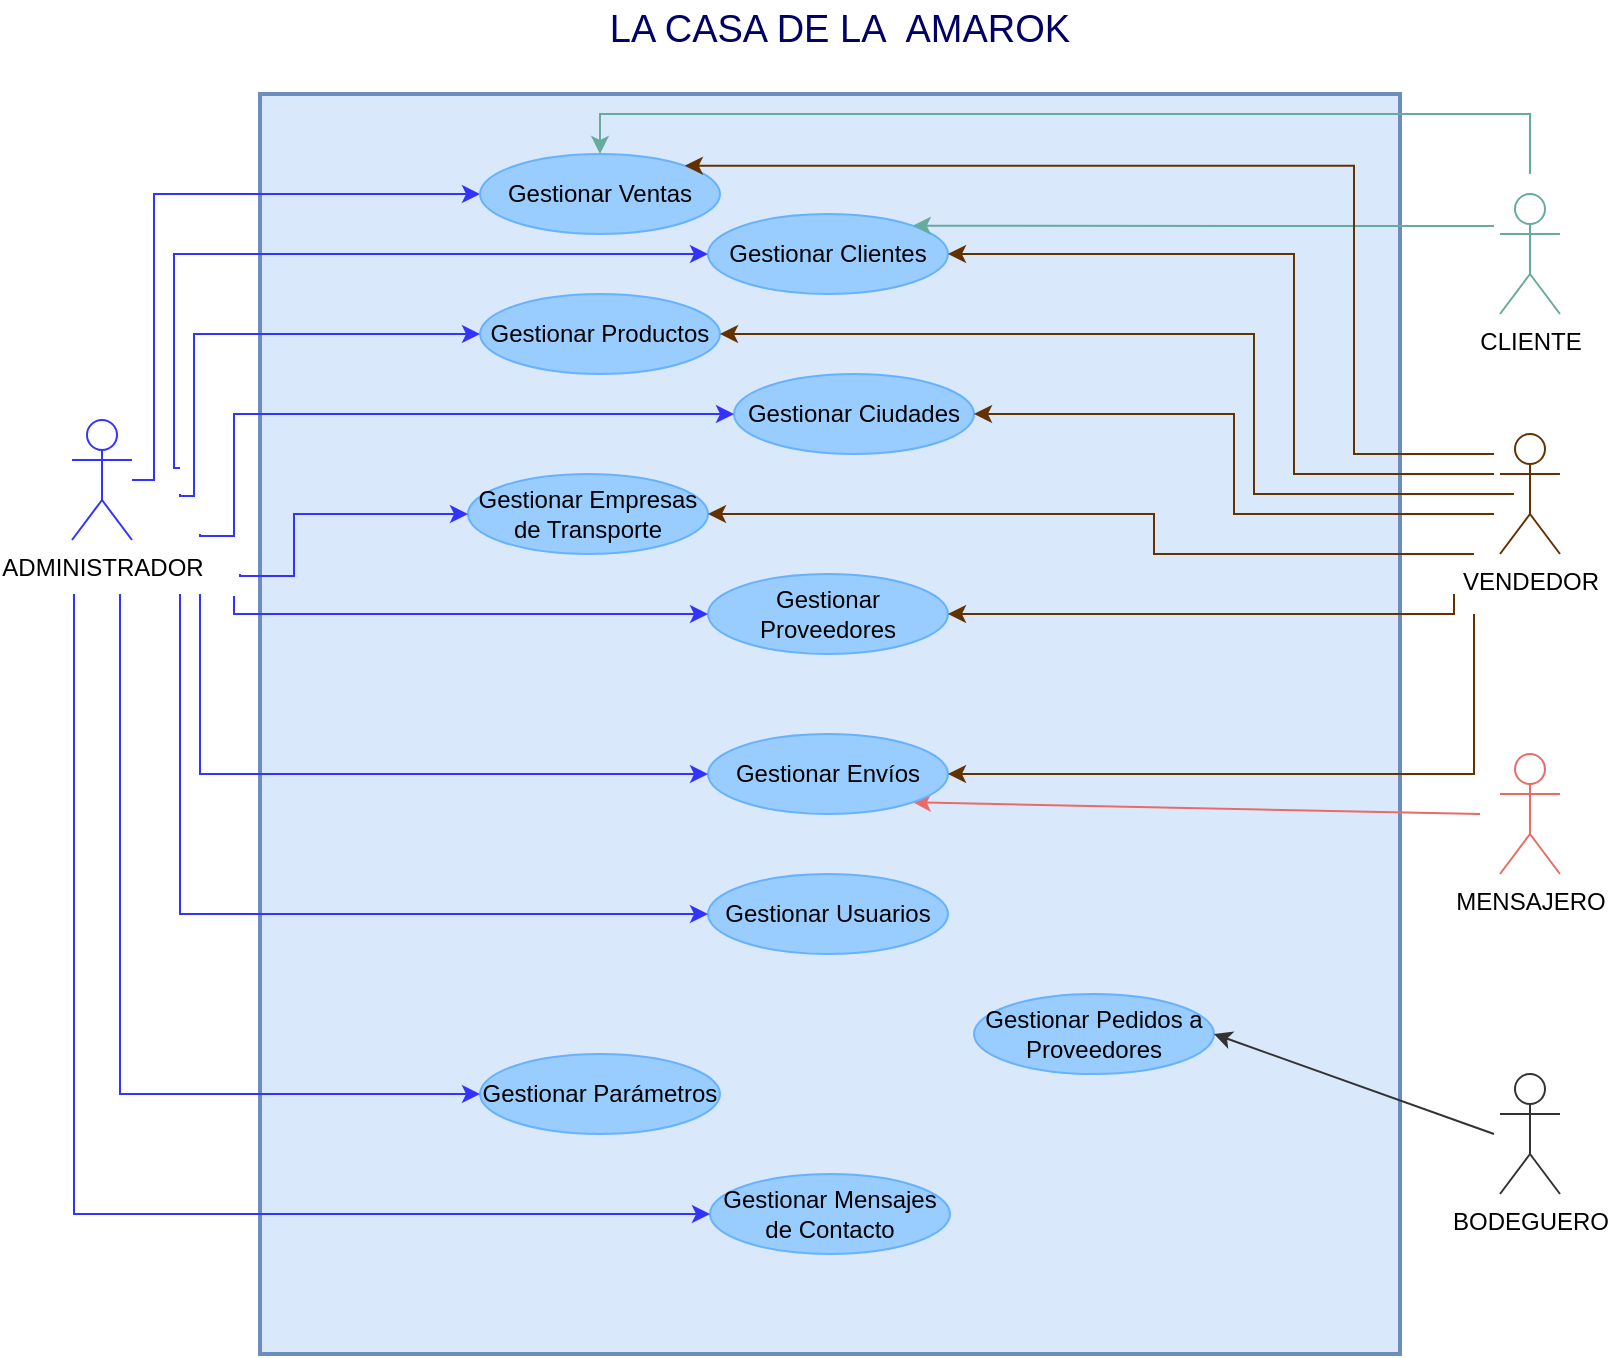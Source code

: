 <mxfile version="24.6.2" type="device">
  <diagram name="Página-1" id="HuEw2wNl35t896j_TasQ">
    <mxGraphModel dx="2950" dy="928" grid="1" gridSize="10" guides="1" tooltips="1" connect="1" arrows="1" fold="1" page="0" pageScale="1" pageWidth="827" pageHeight="1169" math="0" shadow="0">
      <root>
        <mxCell id="0" />
        <mxCell id="1" parent="0" />
        <mxCell id="syB5oo233_tKWOmw8XyG-1" value="" style="rounded=0;whiteSpace=wrap;html=1;fillColor=#dae8fc;strokeColor=#6c8ebf;strokeWidth=2;" vertex="1" parent="1">
          <mxGeometry x="-787" y="120" width="570" height="630" as="geometry" />
        </mxCell>
        <mxCell id="syB5oo233_tKWOmw8XyG-2" style="rounded=0;orthogonalLoop=1;jettySize=auto;html=1;entryX=0;entryY=0.5;entryDx=0;entryDy=0;edgeStyle=orthogonalEdgeStyle;strokeColor=#3333FF;" edge="1" parent="1" source="syB5oo233_tKWOmw8XyG-3" target="syB5oo233_tKWOmw8XyG-7">
          <mxGeometry relative="1" as="geometry">
            <Array as="points">
              <mxPoint x="-840" y="313" />
              <mxPoint x="-840" y="170" />
            </Array>
          </mxGeometry>
        </mxCell>
        <mxCell id="syB5oo233_tKWOmw8XyG-3" value="ADMINISTRADOR" style="shape=umlActor;verticalLabelPosition=bottom;verticalAlign=top;html=1;outlineConnect=0;strokeColor=#3333FF;" vertex="1" parent="1">
          <mxGeometry x="-881" y="283" width="30" height="60" as="geometry" />
        </mxCell>
        <mxCell id="syB5oo233_tKWOmw8XyG-4" value="MENSAJERO" style="shape=umlActor;verticalLabelPosition=bottom;verticalAlign=top;html=1;outlineConnect=0;strokeColor=#EA6B66;" vertex="1" parent="1">
          <mxGeometry x="-167" y="450" width="30" height="60" as="geometry" />
        </mxCell>
        <mxCell id="syB5oo233_tKWOmw8XyG-5" style="rounded=0;orthogonalLoop=1;jettySize=auto;html=1;entryX=0.5;entryY=0;entryDx=0;entryDy=0;edgeStyle=orthogonalEdgeStyle;strokeColor=#67AB9F;" edge="1" parent="1" target="syB5oo233_tKWOmw8XyG-7">
          <mxGeometry relative="1" as="geometry">
            <Array as="points">
              <mxPoint x="-152" y="130" />
              <mxPoint x="-617" y="130" />
            </Array>
            <mxPoint x="-152" y="160" as="sourcePoint" />
          </mxGeometry>
        </mxCell>
        <mxCell id="syB5oo233_tKWOmw8XyG-6" value="CLIENTE" style="shape=umlActor;verticalLabelPosition=bottom;verticalAlign=top;html=1;outlineConnect=0;strokeColor=#67AB9F;" vertex="1" parent="1">
          <mxGeometry x="-167" y="170" width="30" height="60" as="geometry" />
        </mxCell>
        <mxCell id="syB5oo233_tKWOmw8XyG-7" value="Gestionar Ventas" style="ellipse;whiteSpace=wrap;html=1;fillColor=#99CCFF;strokeColor=#66B2FF;" vertex="1" parent="1">
          <mxGeometry x="-677" y="150" width="120" height="40" as="geometry" />
        </mxCell>
        <mxCell id="syB5oo233_tKWOmw8XyG-8" value="Gestionar Clientes" style="ellipse;whiteSpace=wrap;html=1;fillColor=#99CCFF;strokeColor=#66B2FF;" vertex="1" parent="1">
          <mxGeometry x="-563" y="180" width="120" height="40" as="geometry" />
        </mxCell>
        <mxCell id="syB5oo233_tKWOmw8XyG-9" value="Gestionar Productos" style="ellipse;whiteSpace=wrap;html=1;fillColor=#99CCFF;strokeColor=#66B2FF;" vertex="1" parent="1">
          <mxGeometry x="-677" y="220" width="120" height="40" as="geometry" />
        </mxCell>
        <mxCell id="syB5oo233_tKWOmw8XyG-11" value="Gestionar Ciudades" style="ellipse;whiteSpace=wrap;html=1;fillColor=#99CCFF;strokeColor=#66B2FF;" vertex="1" parent="1">
          <mxGeometry x="-550" y="260" width="120" height="40" as="geometry" />
        </mxCell>
        <mxCell id="syB5oo233_tKWOmw8XyG-13" value="Gestionar Empresas de Transporte" style="ellipse;whiteSpace=wrap;html=1;fillColor=#99CCFF;strokeColor=#66B2FF;" vertex="1" parent="1">
          <mxGeometry x="-683" y="310" width="120" height="40" as="geometry" />
        </mxCell>
        <mxCell id="syB5oo233_tKWOmw8XyG-14" value="Gestionar Proveedores" style="ellipse;whiteSpace=wrap;html=1;fillColor=#99CCFF;strokeColor=#66B2FF;" vertex="1" parent="1">
          <mxGeometry x="-563" y="360" width="120" height="40" as="geometry" />
        </mxCell>
        <mxCell id="syB5oo233_tKWOmw8XyG-15" style="rounded=0;orthogonalLoop=1;jettySize=auto;html=1;entryX=0;entryY=0.5;entryDx=0;entryDy=0;edgeStyle=orthogonalEdgeStyle;strokeColor=#3333FF;" edge="1" parent="1" target="syB5oo233_tKWOmw8XyG-8">
          <mxGeometry relative="1" as="geometry">
            <mxPoint x="-827" y="307" as="sourcePoint" />
            <mxPoint x="-667" y="170" as="targetPoint" />
            <Array as="points">
              <mxPoint x="-830" y="307" />
              <mxPoint x="-830" y="200" />
            </Array>
          </mxGeometry>
        </mxCell>
        <mxCell id="syB5oo233_tKWOmw8XyG-16" style="rounded=0;orthogonalLoop=1;jettySize=auto;html=1;entryX=0;entryY=0.5;entryDx=0;entryDy=0;edgeStyle=orthogonalEdgeStyle;strokeColor=#3333FF;" edge="1" parent="1" target="syB5oo233_tKWOmw8XyG-9">
          <mxGeometry relative="1" as="geometry">
            <mxPoint x="-827" y="320" as="sourcePoint" />
            <mxPoint x="-667" y="170" as="targetPoint" />
            <Array as="points">
              <mxPoint x="-820" y="321" />
              <mxPoint x="-820" y="240" />
            </Array>
          </mxGeometry>
        </mxCell>
        <mxCell id="syB5oo233_tKWOmw8XyG-18" style="rounded=0;orthogonalLoop=1;jettySize=auto;html=1;entryX=0;entryY=0.5;entryDx=0;entryDy=0;edgeStyle=orthogonalEdgeStyle;strokeColor=#3333FF;" edge="1" parent="1" target="syB5oo233_tKWOmw8XyG-11">
          <mxGeometry relative="1" as="geometry">
            <mxPoint x="-817" y="340" as="sourcePoint" />
            <mxPoint x="-667" y="250" as="targetPoint" />
            <Array as="points">
              <mxPoint x="-817" y="341" />
              <mxPoint x="-800" y="341" />
              <mxPoint x="-800" y="280" />
            </Array>
          </mxGeometry>
        </mxCell>
        <mxCell id="syB5oo233_tKWOmw8XyG-20" style="rounded=0;orthogonalLoop=1;jettySize=auto;html=1;entryX=0;entryY=0.5;entryDx=0;entryDy=0;edgeStyle=orthogonalEdgeStyle;strokeColor=#3333FF;" edge="1" parent="1" target="syB5oo233_tKWOmw8XyG-13">
          <mxGeometry relative="1" as="geometry">
            <mxPoint x="-797" y="360" as="sourcePoint" />
            <mxPoint x="-547" y="370" as="targetPoint" />
            <Array as="points">
              <mxPoint x="-797" y="361" />
              <mxPoint x="-770" y="361" />
              <mxPoint x="-770" y="330" />
            </Array>
          </mxGeometry>
        </mxCell>
        <mxCell id="syB5oo233_tKWOmw8XyG-21" style="rounded=0;orthogonalLoop=1;jettySize=auto;html=1;entryX=0;entryY=0.5;entryDx=0;entryDy=0;edgeStyle=orthogonalEdgeStyle;strokeColor=#3333FF;" edge="1" parent="1" target="syB5oo233_tKWOmw8XyG-14">
          <mxGeometry relative="1" as="geometry">
            <mxPoint x="-800" y="371" as="sourcePoint" />
            <mxPoint x="-667" y="410" as="targetPoint" />
            <Array as="points">
              <mxPoint x="-800" y="380" />
            </Array>
          </mxGeometry>
        </mxCell>
        <mxCell id="syB5oo233_tKWOmw8XyG-22" style="rounded=0;orthogonalLoop=1;jettySize=auto;html=1;entryX=1;entryY=0;entryDx=0;entryDy=0;strokeColor=#67AB9F;edgeStyle=orthogonalEdgeStyle;" edge="1" parent="1" target="syB5oo233_tKWOmw8XyG-8">
          <mxGeometry relative="1" as="geometry">
            <mxPoint x="-170" y="186" as="sourcePoint" />
            <mxPoint x="-667" y="250" as="targetPoint" />
            <Array as="points">
              <mxPoint x="-230" y="186" />
              <mxPoint x="-230" y="186" />
            </Array>
          </mxGeometry>
        </mxCell>
        <mxCell id="syB5oo233_tKWOmw8XyG-25" style="rounded=0;orthogonalLoop=1;jettySize=auto;html=1;entryX=1;entryY=1;entryDx=0;entryDy=0;strokeColor=#EA6B66;" edge="1" parent="1" target="syB5oo233_tKWOmw8XyG-26">
          <mxGeometry relative="1" as="geometry">
            <mxPoint x="-177" y="480" as="sourcePoint" />
            <mxPoint x="-427" y="370" as="targetPoint" />
          </mxGeometry>
        </mxCell>
        <mxCell id="syB5oo233_tKWOmw8XyG-26" value="Gestionar Envíos" style="ellipse;whiteSpace=wrap;html=1;fillColor=#99CCFF;strokeColor=#66B2FF;" vertex="1" parent="1">
          <mxGeometry x="-563" y="440" width="120" height="40" as="geometry" />
        </mxCell>
        <mxCell id="syB5oo233_tKWOmw8XyG-27" style="rounded=0;orthogonalLoop=1;jettySize=auto;html=1;entryX=0;entryY=0.5;entryDx=0;entryDy=0;edgeStyle=orthogonalEdgeStyle;strokeColor=#3333FF;" edge="1" parent="1" target="syB5oo233_tKWOmw8XyG-26">
          <mxGeometry relative="1" as="geometry">
            <mxPoint x="-817" y="370" as="sourcePoint" />
            <mxPoint x="-552" y="450" as="targetPoint" />
            <Array as="points">
              <mxPoint x="-817" y="460" />
            </Array>
          </mxGeometry>
        </mxCell>
        <mxCell id="syB5oo233_tKWOmw8XyG-28" value="Gestionar Usuarios" style="ellipse;whiteSpace=wrap;html=1;fillColor=#99CCFF;strokeColor=#66B2FF;" vertex="1" parent="1">
          <mxGeometry x="-563" y="510" width="120" height="40" as="geometry" />
        </mxCell>
        <mxCell id="syB5oo233_tKWOmw8XyG-29" style="rounded=0;orthogonalLoop=1;jettySize=auto;html=1;entryX=0;entryY=0.5;entryDx=0;entryDy=0;edgeStyle=orthogonalEdgeStyle;strokeColor=#3333FF;" edge="1" parent="1" target="syB5oo233_tKWOmw8XyG-28">
          <mxGeometry relative="1" as="geometry">
            <mxPoint x="-827" y="370" as="sourcePoint" />
            <mxPoint x="-667" y="500" as="targetPoint" />
            <Array as="points">
              <mxPoint x="-827" y="530" />
            </Array>
          </mxGeometry>
        </mxCell>
        <mxCell id="syB5oo233_tKWOmw8XyG-32" value="Gestionar Pedidos a Proveedores" style="ellipse;whiteSpace=wrap;html=1;fillColor=#99CCFF;strokeColor=#66B2FF;" vertex="1" parent="1">
          <mxGeometry x="-430" y="570" width="120" height="40" as="geometry" />
        </mxCell>
        <mxCell id="syB5oo233_tKWOmw8XyG-34" value="Gestionar Parámetros" style="ellipse;whiteSpace=wrap;html=1;fillColor=#99CCFF;strokeColor=#66B2FF;" vertex="1" parent="1">
          <mxGeometry x="-677" y="600" width="120" height="40" as="geometry" />
        </mxCell>
        <mxCell id="syB5oo233_tKWOmw8XyG-35" style="rounded=0;orthogonalLoop=1;jettySize=auto;html=1;entryX=0;entryY=0.5;entryDx=0;entryDy=0;edgeStyle=orthogonalEdgeStyle;strokeColor=#3333FF;" edge="1" parent="1" target="syB5oo233_tKWOmw8XyG-34">
          <mxGeometry relative="1" as="geometry">
            <mxPoint x="-857" y="370" as="sourcePoint" />
            <mxPoint x="-553" y="650" as="targetPoint" />
            <Array as="points">
              <mxPoint x="-857" y="620" />
            </Array>
          </mxGeometry>
        </mxCell>
        <mxCell id="syB5oo233_tKWOmw8XyG-36" value="LA CASA DE LA&amp;nbsp; AMAROK" style="text;html=1;strokeColor=none;fillColor=none;align=center;verticalAlign=middle;whiteSpace=wrap;rounded=0;fontSize=19;fontColor=#000066;" vertex="1" parent="1">
          <mxGeometry x="-657" y="73" width="320" height="30" as="geometry" />
        </mxCell>
        <mxCell id="syB5oo233_tKWOmw8XyG-37" value="Gestionar Mensajes de Contacto" style="ellipse;whiteSpace=wrap;html=1;fillColor=#99CCFF;strokeColor=#66B2FF;" vertex="1" parent="1">
          <mxGeometry x="-562" y="660" width="120" height="40" as="geometry" />
        </mxCell>
        <mxCell id="syB5oo233_tKWOmw8XyG-38" style="rounded=0;orthogonalLoop=1;jettySize=auto;html=1;entryX=0;entryY=0.5;entryDx=0;entryDy=0;edgeStyle=orthogonalEdgeStyle;strokeColor=#3333FF;" edge="1" parent="1" target="syB5oo233_tKWOmw8XyG-37">
          <mxGeometry relative="1" as="geometry">
            <mxPoint x="-880" y="370" as="sourcePoint" />
            <mxPoint x="-547" y="570" as="targetPoint" />
            <Array as="points">
              <mxPoint x="-880" y="680" />
            </Array>
          </mxGeometry>
        </mxCell>
        <mxCell id="syB5oo233_tKWOmw8XyG-39" value="VENDEDOR" style="shape=umlActor;verticalLabelPosition=bottom;verticalAlign=top;html=1;outlineConnect=0;strokeColor=#633200;" vertex="1" parent="1">
          <mxGeometry x="-167" y="290" width="30" height="60" as="geometry" />
        </mxCell>
        <mxCell id="syB5oo233_tKWOmw8XyG-42" style="rounded=0;orthogonalLoop=1;jettySize=auto;html=1;entryX=1;entryY=0;entryDx=0;entryDy=0;strokeColor=#633200;edgeStyle=orthogonalEdgeStyle;" edge="1" parent="1" target="syB5oo233_tKWOmw8XyG-7">
          <mxGeometry relative="1" as="geometry">
            <mxPoint x="-170" y="300" as="sourcePoint" />
            <mxPoint x="-433" y="210" as="targetPoint" />
            <Array as="points">
              <mxPoint x="-170" y="300" />
              <mxPoint x="-240" y="300" />
              <mxPoint x="-240" y="156" />
            </Array>
          </mxGeometry>
        </mxCell>
        <mxCell id="syB5oo233_tKWOmw8XyG-43" style="rounded=0;orthogonalLoop=1;jettySize=auto;html=1;entryX=1;entryY=0.5;entryDx=0;entryDy=0;strokeColor=#633200;edgeStyle=orthogonalEdgeStyle;" edge="1" parent="1" target="syB5oo233_tKWOmw8XyG-8">
          <mxGeometry relative="1" as="geometry">
            <mxPoint x="-170" y="310" as="sourcePoint" />
            <mxPoint x="-565" y="166" as="targetPoint" />
            <Array as="points">
              <mxPoint x="-270" y="310" />
              <mxPoint x="-270" y="200" />
            </Array>
          </mxGeometry>
        </mxCell>
        <mxCell id="syB5oo233_tKWOmw8XyG-44" style="rounded=0;orthogonalLoop=1;jettySize=auto;html=1;entryX=1;entryY=0.5;entryDx=0;entryDy=0;strokeColor=#633200;edgeStyle=orthogonalEdgeStyle;" edge="1" parent="1" target="syB5oo233_tKWOmw8XyG-9">
          <mxGeometry relative="1" as="geometry">
            <mxPoint x="-160" y="320" as="sourcePoint" />
            <mxPoint x="-433" y="210" as="targetPoint" />
            <Array as="points">
              <mxPoint x="-290" y="320" />
              <mxPoint x="-290" y="240" />
            </Array>
          </mxGeometry>
        </mxCell>
        <mxCell id="syB5oo233_tKWOmw8XyG-45" style="rounded=0;orthogonalLoop=1;jettySize=auto;html=1;entryX=1;entryY=0.5;entryDx=0;entryDy=0;strokeColor=#633200;edgeStyle=orthogonalEdgeStyle;" edge="1" parent="1" target="syB5oo233_tKWOmw8XyG-11">
          <mxGeometry relative="1" as="geometry">
            <mxPoint x="-170" y="330" as="sourcePoint" />
            <mxPoint x="-547" y="250" as="targetPoint" />
            <Array as="points">
              <mxPoint x="-300" y="330" />
              <mxPoint x="-300" y="280" />
            </Array>
          </mxGeometry>
        </mxCell>
        <mxCell id="syB5oo233_tKWOmw8XyG-46" style="rounded=0;orthogonalLoop=1;jettySize=auto;html=1;entryX=1;entryY=0.5;entryDx=0;entryDy=0;strokeColor=#633200;edgeStyle=orthogonalEdgeStyle;" edge="1" parent="1" target="syB5oo233_tKWOmw8XyG-13">
          <mxGeometry relative="1" as="geometry">
            <mxPoint x="-180" y="350" as="sourcePoint" />
            <mxPoint x="-420" y="290" as="targetPoint" />
            <Array as="points">
              <mxPoint x="-180" y="350" />
              <mxPoint x="-340" y="350" />
              <mxPoint x="-340" y="330" />
            </Array>
          </mxGeometry>
        </mxCell>
        <mxCell id="syB5oo233_tKWOmw8XyG-47" style="rounded=0;orthogonalLoop=1;jettySize=auto;html=1;entryX=1;entryY=0.5;entryDx=0;entryDy=0;strokeColor=#633200;edgeStyle=orthogonalEdgeStyle;" edge="1" parent="1" target="syB5oo233_tKWOmw8XyG-14">
          <mxGeometry relative="1" as="geometry">
            <mxPoint x="-190" y="370" as="sourcePoint" />
            <mxPoint x="-553" y="340" as="targetPoint" />
            <Array as="points">
              <mxPoint x="-190" y="380" />
            </Array>
          </mxGeometry>
        </mxCell>
        <mxCell id="syB5oo233_tKWOmw8XyG-48" style="rounded=0;orthogonalLoop=1;jettySize=auto;html=1;entryX=1;entryY=0.5;entryDx=0;entryDy=0;strokeColor=#633200;edgeStyle=orthogonalEdgeStyle;" edge="1" parent="1" target="syB5oo233_tKWOmw8XyG-26">
          <mxGeometry relative="1" as="geometry">
            <mxPoint x="-180" y="380" as="sourcePoint" />
            <mxPoint x="-433" y="380" as="targetPoint" />
            <Array as="points">
              <mxPoint x="-180" y="460" />
            </Array>
          </mxGeometry>
        </mxCell>
        <mxCell id="syB5oo233_tKWOmw8XyG-49" value="BODEGUERO" style="shape=umlActor;verticalLabelPosition=bottom;verticalAlign=top;html=1;outlineConnect=0;strokeColor=#333333;" vertex="1" parent="1">
          <mxGeometry x="-167" y="610" width="30" height="60" as="geometry" />
        </mxCell>
        <mxCell id="syB5oo233_tKWOmw8XyG-52" style="rounded=0;orthogonalLoop=1;jettySize=auto;html=1;entryX=1;entryY=0.5;entryDx=0;entryDy=0;strokeColor=#333333;" edge="1" parent="1" target="syB5oo233_tKWOmw8XyG-32">
          <mxGeometry relative="1" as="geometry">
            <mxPoint x="-170" y="640" as="sourcePoint" />
            <mxPoint x="-565" y="464" as="targetPoint" />
          </mxGeometry>
        </mxCell>
      </root>
    </mxGraphModel>
  </diagram>
</mxfile>
